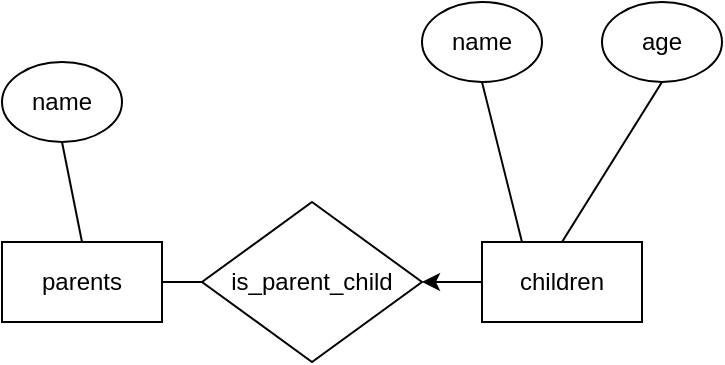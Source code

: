 <mxfile version="21.0.8" type="github">
  <diagram name="第1頁" id="cEbSMWyDFGQqX7mPElce">
    <mxGraphModel dx="1434" dy="768" grid="1" gridSize="10" guides="1" tooltips="1" connect="1" arrows="1" fold="1" page="1" pageScale="1" pageWidth="827" pageHeight="1169" math="0" shadow="0">
      <root>
        <mxCell id="0" />
        <mxCell id="1" parent="0" />
        <mxCell id="fJ1K3UAOqhPBNynFzvqz-1" value="parents" style="rounded=0;whiteSpace=wrap;html=1;" vertex="1" parent="1">
          <mxGeometry x="240" y="350" width="80" height="40" as="geometry" />
        </mxCell>
        <mxCell id="fJ1K3UAOqhPBNynFzvqz-13" value="" style="edgeStyle=orthogonalEdgeStyle;rounded=0;orthogonalLoop=1;jettySize=auto;html=1;" edge="1" parent="1" source="fJ1K3UAOqhPBNynFzvqz-2" target="fJ1K3UAOqhPBNynFzvqz-12">
          <mxGeometry relative="1" as="geometry" />
        </mxCell>
        <mxCell id="fJ1K3UAOqhPBNynFzvqz-2" value="children" style="rounded=0;whiteSpace=wrap;html=1;" vertex="1" parent="1">
          <mxGeometry x="480" y="350" width="80" height="40" as="geometry" />
        </mxCell>
        <mxCell id="fJ1K3UAOqhPBNynFzvqz-3" value="name" style="ellipse;whiteSpace=wrap;html=1;" vertex="1" parent="1">
          <mxGeometry x="240" y="260" width="60" height="40" as="geometry" />
        </mxCell>
        <mxCell id="fJ1K3UAOqhPBNynFzvqz-4" value="" style="endArrow=none;html=1;rounded=0;entryX=0.5;entryY=1;entryDx=0;entryDy=0;exitX=0.5;exitY=0;exitDx=0;exitDy=0;" edge="1" parent="1" source="fJ1K3UAOqhPBNynFzvqz-1" target="fJ1K3UAOqhPBNynFzvqz-3">
          <mxGeometry width="50" height="50" relative="1" as="geometry">
            <mxPoint x="390" y="420" as="sourcePoint" />
            <mxPoint x="440" y="370" as="targetPoint" />
          </mxGeometry>
        </mxCell>
        <mxCell id="fJ1K3UAOqhPBNynFzvqz-5" value="" style="endArrow=none;html=1;rounded=0;exitX=1;exitY=0.5;exitDx=0;exitDy=0;" edge="1" parent="1" source="fJ1K3UAOqhPBNynFzvqz-1" target="fJ1K3UAOqhPBNynFzvqz-12">
          <mxGeometry width="50" height="50" relative="1" as="geometry">
            <mxPoint x="390" y="420" as="sourcePoint" />
            <mxPoint x="360" y="470" as="targetPoint" />
          </mxGeometry>
        </mxCell>
        <mxCell id="fJ1K3UAOqhPBNynFzvqz-6" value="name" style="ellipse;whiteSpace=wrap;html=1;" vertex="1" parent="1">
          <mxGeometry x="450" y="230" width="60" height="40" as="geometry" />
        </mxCell>
        <mxCell id="fJ1K3UAOqhPBNynFzvqz-7" value="" style="endArrow=none;html=1;rounded=0;exitX=0.25;exitY=0;exitDx=0;exitDy=0;entryX=0.5;entryY=1;entryDx=0;entryDy=0;" edge="1" parent="1" target="fJ1K3UAOqhPBNynFzvqz-6" source="fJ1K3UAOqhPBNynFzvqz-2">
          <mxGeometry width="50" height="50" relative="1" as="geometry">
            <mxPoint x="384" y="340" as="sourcePoint" />
            <mxPoint x="470" y="300" as="targetPoint" />
          </mxGeometry>
        </mxCell>
        <mxCell id="fJ1K3UAOqhPBNynFzvqz-8" value="age" style="ellipse;whiteSpace=wrap;html=1;" vertex="1" parent="1">
          <mxGeometry x="540" y="230" width="60" height="40" as="geometry" />
        </mxCell>
        <mxCell id="fJ1K3UAOqhPBNynFzvqz-9" value="" style="endArrow=none;html=1;rounded=0;exitX=0.5;exitY=0;exitDx=0;exitDy=0;entryX=0.5;entryY=1;entryDx=0;entryDy=0;" edge="1" parent="1" source="fJ1K3UAOqhPBNynFzvqz-2" target="fJ1K3UAOqhPBNynFzvqz-8">
          <mxGeometry width="50" height="50" relative="1" as="geometry">
            <mxPoint x="404" y="360" as="sourcePoint" />
            <mxPoint x="394" y="300" as="targetPoint" />
          </mxGeometry>
        </mxCell>
        <mxCell id="fJ1K3UAOqhPBNynFzvqz-12" value="is_parent_child" style="rhombus;whiteSpace=wrap;html=1;" vertex="1" parent="1">
          <mxGeometry x="340" y="330" width="110" height="80" as="geometry" />
        </mxCell>
      </root>
    </mxGraphModel>
  </diagram>
</mxfile>

